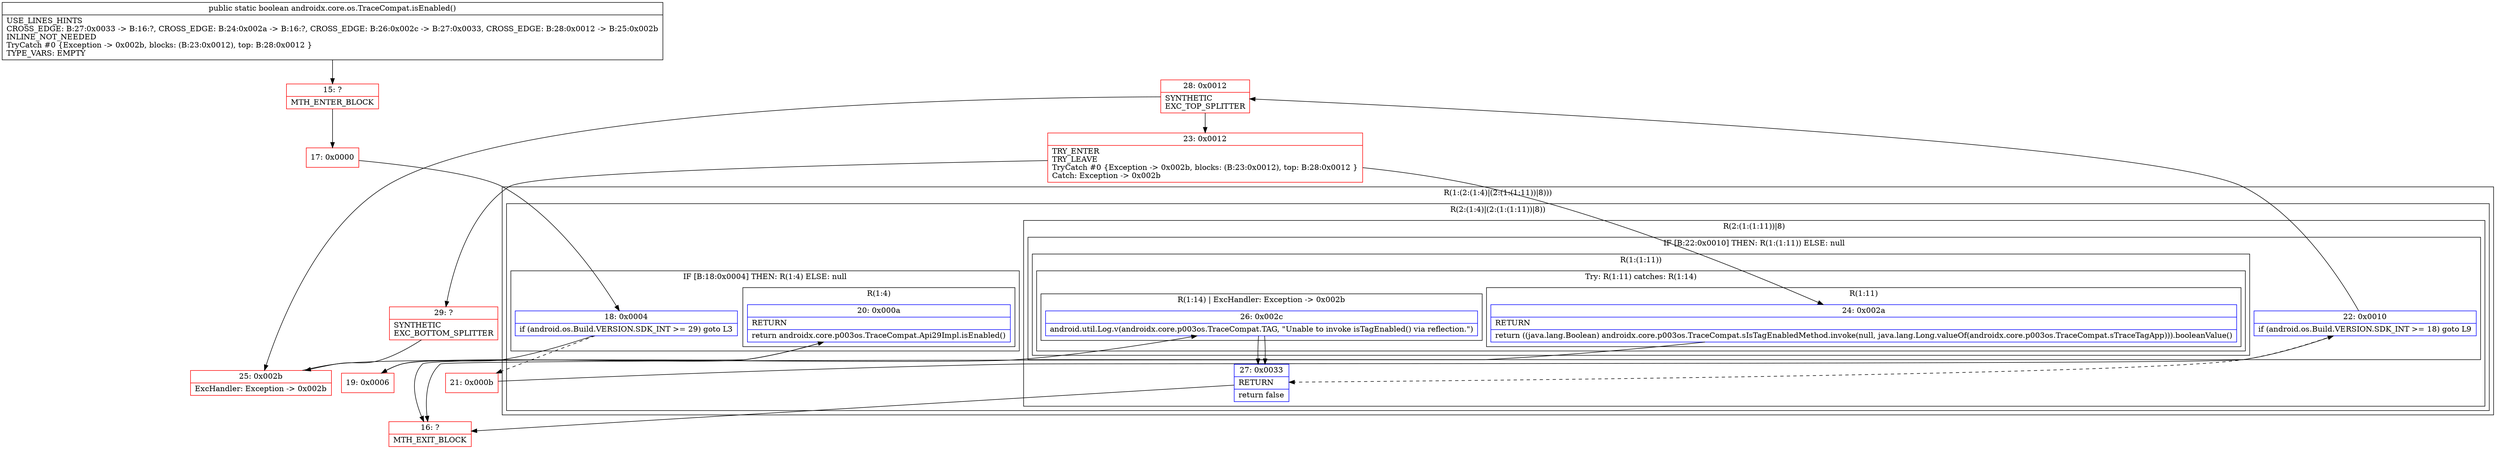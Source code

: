 digraph "CFG forandroidx.core.os.TraceCompat.isEnabled()Z" {
subgraph cluster_Region_1692445800 {
label = "R(1:(2:(1:4)|(2:(1:(1:11))|8)))";
node [shape=record,color=blue];
subgraph cluster_Region_550880215 {
label = "R(2:(1:4)|(2:(1:(1:11))|8))";
node [shape=record,color=blue];
subgraph cluster_IfRegion_1643652605 {
label = "IF [B:18:0x0004] THEN: R(1:4) ELSE: null";
node [shape=record,color=blue];
Node_18 [shape=record,label="{18\:\ 0x0004|if (android.os.Build.VERSION.SDK_INT \>= 29) goto L3\l}"];
subgraph cluster_Region_1445121178 {
label = "R(1:4)";
node [shape=record,color=blue];
Node_20 [shape=record,label="{20\:\ 0x000a|RETURN\l|return androidx.core.p003os.TraceCompat.Api29Impl.isEnabled()\l}"];
}
}
subgraph cluster_Region_926988762 {
label = "R(2:(1:(1:11))|8)";
node [shape=record,color=blue];
subgraph cluster_IfRegion_956632990 {
label = "IF [B:22:0x0010] THEN: R(1:(1:11)) ELSE: null";
node [shape=record,color=blue];
Node_22 [shape=record,label="{22\:\ 0x0010|if (android.os.Build.VERSION.SDK_INT \>= 18) goto L9\l}"];
subgraph cluster_Region_426902158 {
label = "R(1:(1:11))";
node [shape=record,color=blue];
subgraph cluster_TryCatchRegion_1509186342 {
label = "Try: R(1:11) catches: R(1:14)";
node [shape=record,color=blue];
subgraph cluster_Region_1799923627 {
label = "R(1:11)";
node [shape=record,color=blue];
Node_24 [shape=record,label="{24\:\ 0x002a|RETURN\l|return ((java.lang.Boolean) androidx.core.p003os.TraceCompat.sIsTagEnabledMethod.invoke(null, java.lang.Long.valueOf(androidx.core.p003os.TraceCompat.sTraceTagApp))).booleanValue()\l}"];
}
subgraph cluster_Region_2057321635 {
label = "R(1:14) | ExcHandler: Exception \-\> 0x002b\l";
node [shape=record,color=blue];
Node_26 [shape=record,label="{26\:\ 0x002c|android.util.Log.v(androidx.core.p003os.TraceCompat.TAG, \"Unable to invoke isTagEnabled() via reflection.\")\l}"];
}
}
}
}
Node_27 [shape=record,label="{27\:\ 0x0033|RETURN\l|return false\l}"];
}
}
}
subgraph cluster_Region_2057321635 {
label = "R(1:14) | ExcHandler: Exception \-\> 0x002b\l";
node [shape=record,color=blue];
Node_26 [shape=record,label="{26\:\ 0x002c|android.util.Log.v(androidx.core.p003os.TraceCompat.TAG, \"Unable to invoke isTagEnabled() via reflection.\")\l}"];
}
Node_15 [shape=record,color=red,label="{15\:\ ?|MTH_ENTER_BLOCK\l}"];
Node_17 [shape=record,color=red,label="{17\:\ 0x0000}"];
Node_19 [shape=record,color=red,label="{19\:\ 0x0006}"];
Node_16 [shape=record,color=red,label="{16\:\ ?|MTH_EXIT_BLOCK\l}"];
Node_21 [shape=record,color=red,label="{21\:\ 0x000b}"];
Node_28 [shape=record,color=red,label="{28\:\ 0x0012|SYNTHETIC\lEXC_TOP_SPLITTER\l}"];
Node_23 [shape=record,color=red,label="{23\:\ 0x0012|TRY_ENTER\lTRY_LEAVE\lTryCatch #0 \{Exception \-\> 0x002b, blocks: (B:23:0x0012), top: B:28:0x0012 \}\lCatch: Exception \-\> 0x002b\l}"];
Node_29 [shape=record,color=red,label="{29\:\ ?|SYNTHETIC\lEXC_BOTTOM_SPLITTER\l}"];
Node_25 [shape=record,color=red,label="{25\:\ 0x002b|ExcHandler: Exception \-\> 0x002b\l}"];
MethodNode[shape=record,label="{public static boolean androidx.core.os.TraceCompat.isEnabled()  | USE_LINES_HINTS\lCROSS_EDGE: B:27:0x0033 \-\> B:16:?, CROSS_EDGE: B:24:0x002a \-\> B:16:?, CROSS_EDGE: B:26:0x002c \-\> B:27:0x0033, CROSS_EDGE: B:28:0x0012 \-\> B:25:0x002b\lINLINE_NOT_NEEDED\lTryCatch #0 \{Exception \-\> 0x002b, blocks: (B:23:0x0012), top: B:28:0x0012 \}\lTYPE_VARS: EMPTY\l}"];
MethodNode -> Node_15;Node_18 -> Node_19;
Node_18 -> Node_21[style=dashed];
Node_20 -> Node_16;
Node_22 -> Node_27[style=dashed];
Node_22 -> Node_28;
Node_24 -> Node_16;
Node_26 -> Node_27;
Node_27 -> Node_16;
Node_26 -> Node_27;
Node_15 -> Node_17;
Node_17 -> Node_18;
Node_19 -> Node_20;
Node_21 -> Node_22;
Node_28 -> Node_23;
Node_28 -> Node_25;
Node_23 -> Node_24;
Node_23 -> Node_29;
Node_29 -> Node_25;
Node_25 -> Node_26;
}

